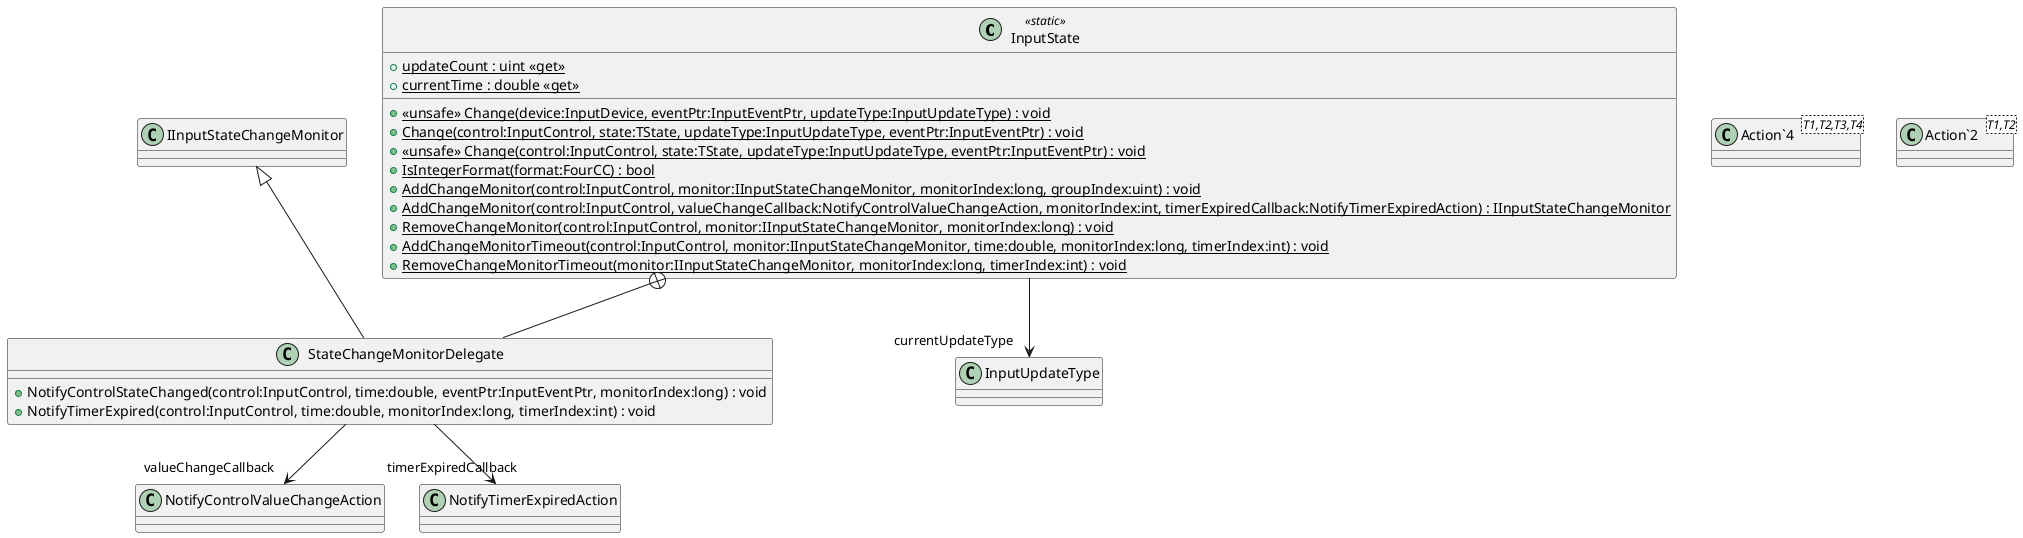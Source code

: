 @startuml
class InputState <<static>> {
    + {static} updateCount : uint <<get>>
    + {static} currentTime : double <<get>>
    + {static} <<unsafe>> Change(device:InputDevice, eventPtr:InputEventPtr, updateType:InputUpdateType) : void
    + {static} Change(control:InputControl, state:TState, updateType:InputUpdateType, eventPtr:InputEventPtr) : void
    + {static} <<unsafe>> Change(control:InputControl, state:TState, updateType:InputUpdateType, eventPtr:InputEventPtr) : void
    + {static} IsIntegerFormat(format:FourCC) : bool
    + {static} AddChangeMonitor(control:InputControl, monitor:IInputStateChangeMonitor, monitorIndex:long, groupIndex:uint) : void
    + {static} AddChangeMonitor(control:InputControl, valueChangeCallback:NotifyControlValueChangeAction, monitorIndex:int, timerExpiredCallback:NotifyTimerExpiredAction) : IInputStateChangeMonitor
    + {static} RemoveChangeMonitor(control:InputControl, monitor:IInputStateChangeMonitor, monitorIndex:long) : void
    + {static} AddChangeMonitorTimeout(control:InputControl, monitor:IInputStateChangeMonitor, time:double, monitorIndex:long, timerIndex:int) : void
    + {static} RemoveChangeMonitorTimeout(monitor:IInputStateChangeMonitor, monitorIndex:long, timerIndex:int) : void
}
class "Action`4"<T1,T2,T3,T4> {
}
class "Action`2"<T1,T2> {
}
class StateChangeMonitorDelegate {
    + NotifyControlStateChanged(control:InputControl, time:double, eventPtr:InputEventPtr, monitorIndex:long) : void
    + NotifyTimerExpired(control:InputControl, time:double, monitorIndex:long, timerIndex:int) : void
}
InputState --> "currentUpdateType" InputUpdateType
InputState +-- StateChangeMonitorDelegate
IInputStateChangeMonitor <|-- StateChangeMonitorDelegate
StateChangeMonitorDelegate --> "valueChangeCallback" NotifyControlValueChangeAction
StateChangeMonitorDelegate --> "timerExpiredCallback" NotifyTimerExpiredAction
@enduml
